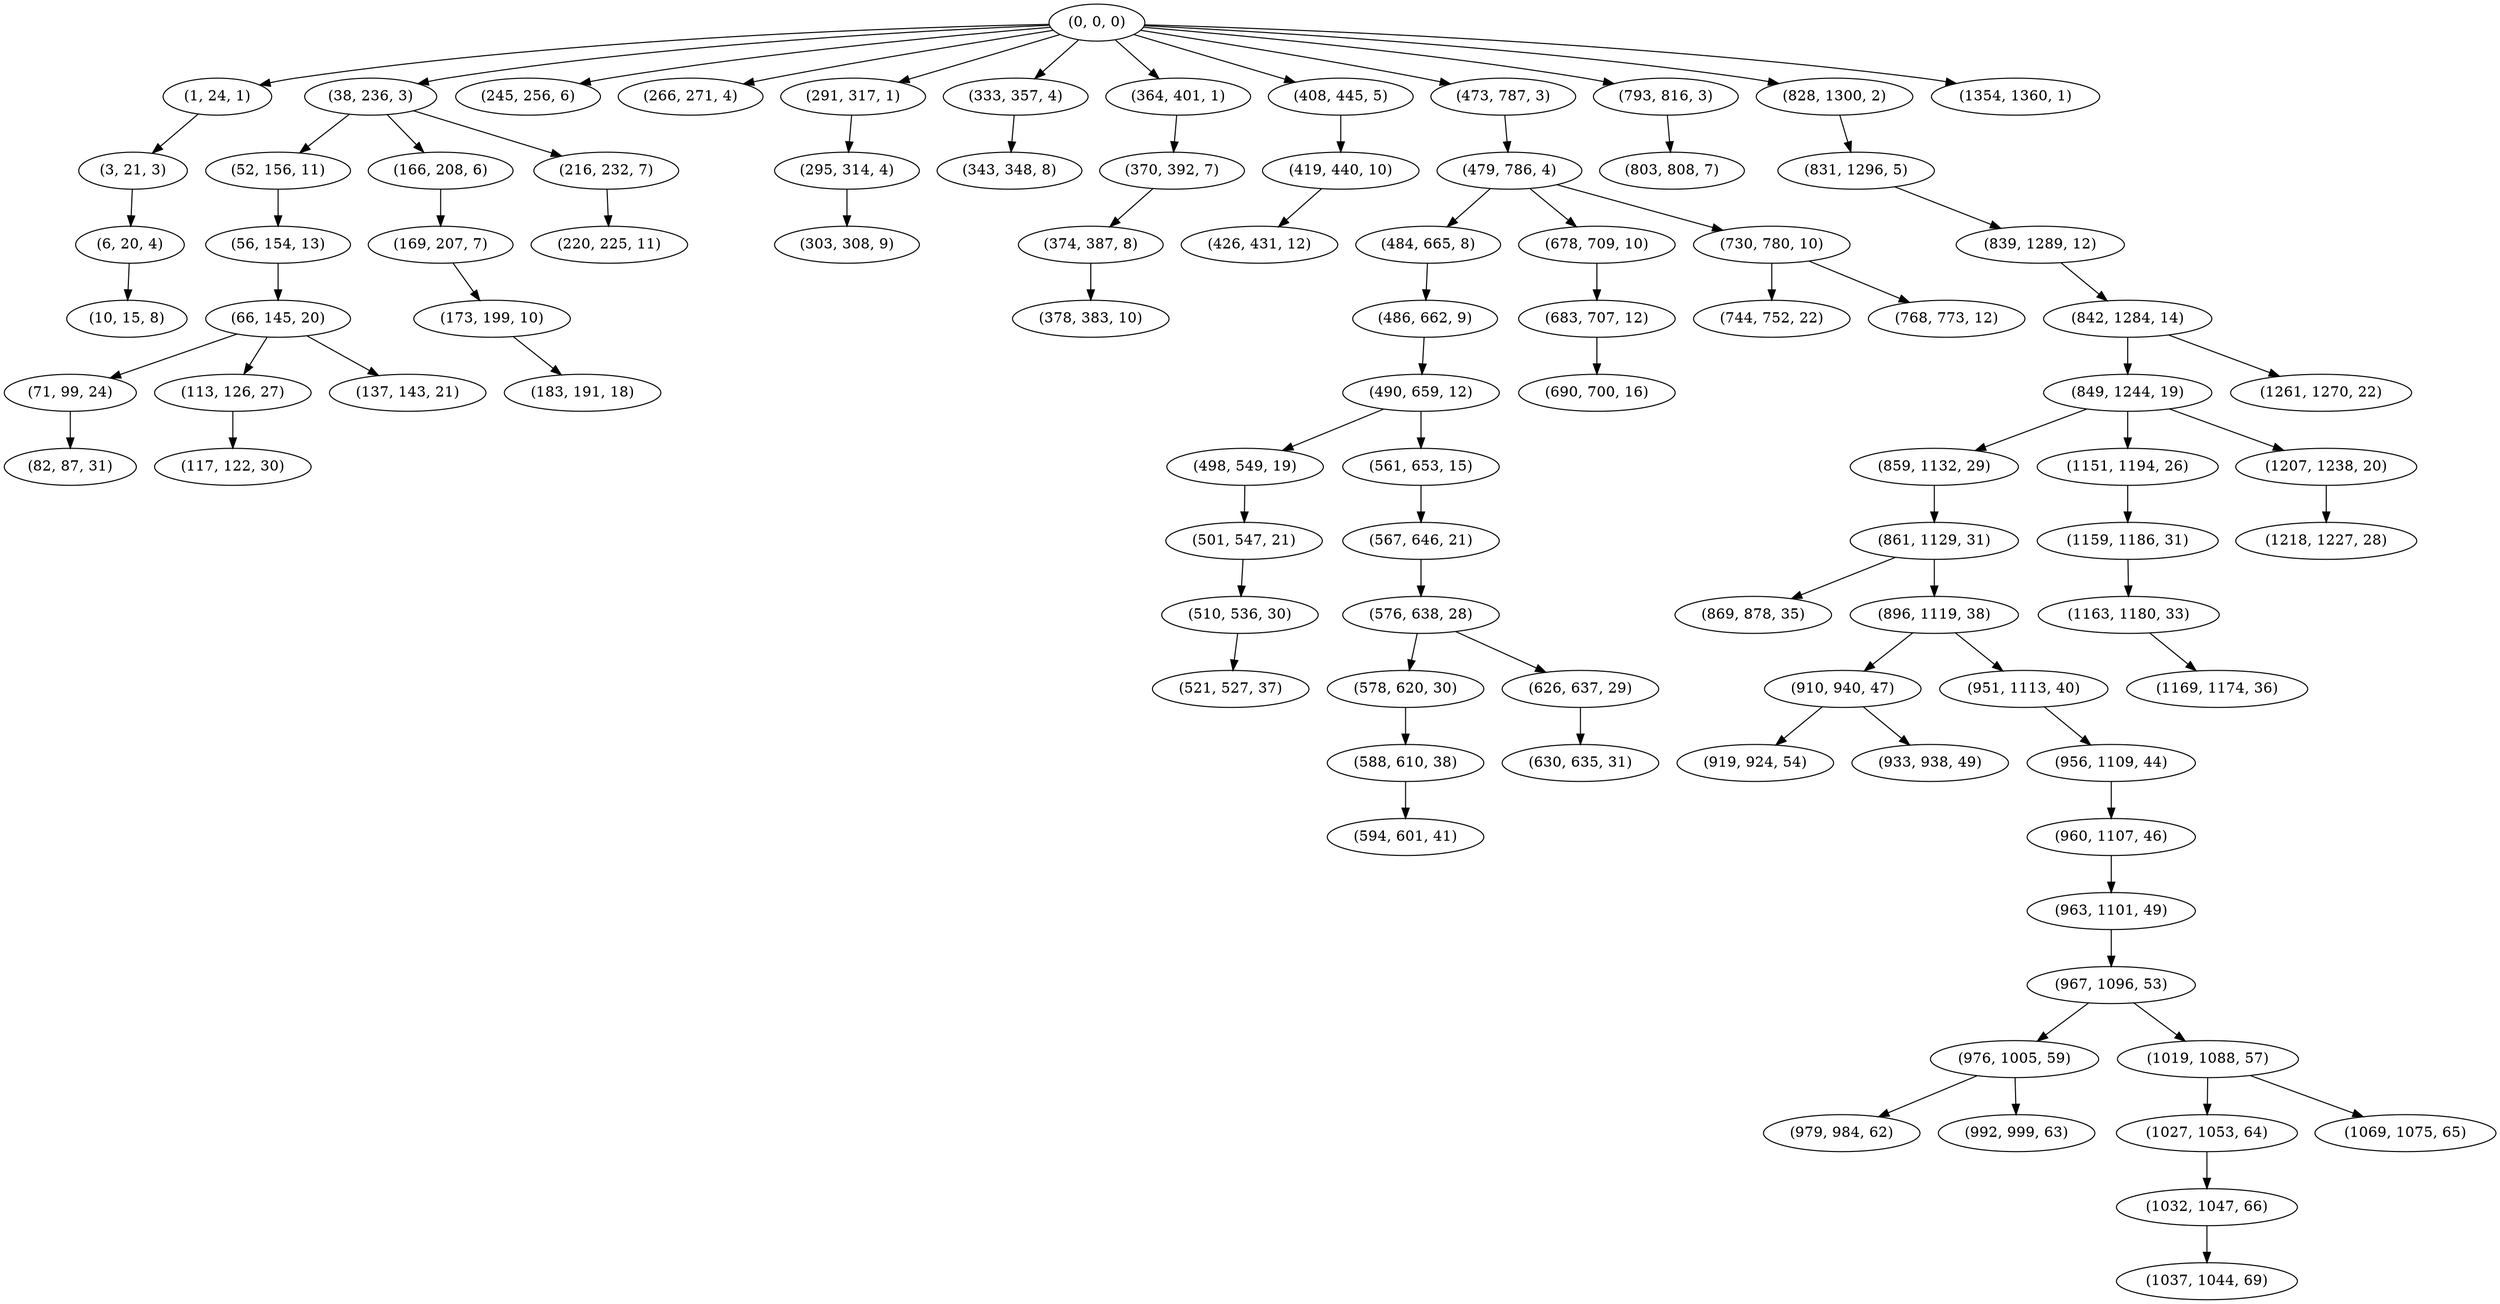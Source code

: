 digraph tree {
    "(0, 0, 0)";
    "(1, 24, 1)";
    "(3, 21, 3)";
    "(6, 20, 4)";
    "(10, 15, 8)";
    "(38, 236, 3)";
    "(52, 156, 11)";
    "(56, 154, 13)";
    "(66, 145, 20)";
    "(71, 99, 24)";
    "(82, 87, 31)";
    "(113, 126, 27)";
    "(117, 122, 30)";
    "(137, 143, 21)";
    "(166, 208, 6)";
    "(169, 207, 7)";
    "(173, 199, 10)";
    "(183, 191, 18)";
    "(216, 232, 7)";
    "(220, 225, 11)";
    "(245, 256, 6)";
    "(266, 271, 4)";
    "(291, 317, 1)";
    "(295, 314, 4)";
    "(303, 308, 9)";
    "(333, 357, 4)";
    "(343, 348, 8)";
    "(364, 401, 1)";
    "(370, 392, 7)";
    "(374, 387, 8)";
    "(378, 383, 10)";
    "(408, 445, 5)";
    "(419, 440, 10)";
    "(426, 431, 12)";
    "(473, 787, 3)";
    "(479, 786, 4)";
    "(484, 665, 8)";
    "(486, 662, 9)";
    "(490, 659, 12)";
    "(498, 549, 19)";
    "(501, 547, 21)";
    "(510, 536, 30)";
    "(521, 527, 37)";
    "(561, 653, 15)";
    "(567, 646, 21)";
    "(576, 638, 28)";
    "(578, 620, 30)";
    "(588, 610, 38)";
    "(594, 601, 41)";
    "(626, 637, 29)";
    "(630, 635, 31)";
    "(678, 709, 10)";
    "(683, 707, 12)";
    "(690, 700, 16)";
    "(730, 780, 10)";
    "(744, 752, 22)";
    "(768, 773, 12)";
    "(793, 816, 3)";
    "(803, 808, 7)";
    "(828, 1300, 2)";
    "(831, 1296, 5)";
    "(839, 1289, 12)";
    "(842, 1284, 14)";
    "(849, 1244, 19)";
    "(859, 1132, 29)";
    "(861, 1129, 31)";
    "(869, 878, 35)";
    "(896, 1119, 38)";
    "(910, 940, 47)";
    "(919, 924, 54)";
    "(933, 938, 49)";
    "(951, 1113, 40)";
    "(956, 1109, 44)";
    "(960, 1107, 46)";
    "(963, 1101, 49)";
    "(967, 1096, 53)";
    "(976, 1005, 59)";
    "(979, 984, 62)";
    "(992, 999, 63)";
    "(1019, 1088, 57)";
    "(1027, 1053, 64)";
    "(1032, 1047, 66)";
    "(1037, 1044, 69)";
    "(1069, 1075, 65)";
    "(1151, 1194, 26)";
    "(1159, 1186, 31)";
    "(1163, 1180, 33)";
    "(1169, 1174, 36)";
    "(1207, 1238, 20)";
    "(1218, 1227, 28)";
    "(1261, 1270, 22)";
    "(1354, 1360, 1)";
    "(0, 0, 0)" -> "(1, 24, 1)";
    "(0, 0, 0)" -> "(38, 236, 3)";
    "(0, 0, 0)" -> "(245, 256, 6)";
    "(0, 0, 0)" -> "(266, 271, 4)";
    "(0, 0, 0)" -> "(291, 317, 1)";
    "(0, 0, 0)" -> "(333, 357, 4)";
    "(0, 0, 0)" -> "(364, 401, 1)";
    "(0, 0, 0)" -> "(408, 445, 5)";
    "(0, 0, 0)" -> "(473, 787, 3)";
    "(0, 0, 0)" -> "(793, 816, 3)";
    "(0, 0, 0)" -> "(828, 1300, 2)";
    "(0, 0, 0)" -> "(1354, 1360, 1)";
    "(1, 24, 1)" -> "(3, 21, 3)";
    "(3, 21, 3)" -> "(6, 20, 4)";
    "(6, 20, 4)" -> "(10, 15, 8)";
    "(38, 236, 3)" -> "(52, 156, 11)";
    "(38, 236, 3)" -> "(166, 208, 6)";
    "(38, 236, 3)" -> "(216, 232, 7)";
    "(52, 156, 11)" -> "(56, 154, 13)";
    "(56, 154, 13)" -> "(66, 145, 20)";
    "(66, 145, 20)" -> "(71, 99, 24)";
    "(66, 145, 20)" -> "(113, 126, 27)";
    "(66, 145, 20)" -> "(137, 143, 21)";
    "(71, 99, 24)" -> "(82, 87, 31)";
    "(113, 126, 27)" -> "(117, 122, 30)";
    "(166, 208, 6)" -> "(169, 207, 7)";
    "(169, 207, 7)" -> "(173, 199, 10)";
    "(173, 199, 10)" -> "(183, 191, 18)";
    "(216, 232, 7)" -> "(220, 225, 11)";
    "(291, 317, 1)" -> "(295, 314, 4)";
    "(295, 314, 4)" -> "(303, 308, 9)";
    "(333, 357, 4)" -> "(343, 348, 8)";
    "(364, 401, 1)" -> "(370, 392, 7)";
    "(370, 392, 7)" -> "(374, 387, 8)";
    "(374, 387, 8)" -> "(378, 383, 10)";
    "(408, 445, 5)" -> "(419, 440, 10)";
    "(419, 440, 10)" -> "(426, 431, 12)";
    "(473, 787, 3)" -> "(479, 786, 4)";
    "(479, 786, 4)" -> "(484, 665, 8)";
    "(479, 786, 4)" -> "(678, 709, 10)";
    "(479, 786, 4)" -> "(730, 780, 10)";
    "(484, 665, 8)" -> "(486, 662, 9)";
    "(486, 662, 9)" -> "(490, 659, 12)";
    "(490, 659, 12)" -> "(498, 549, 19)";
    "(490, 659, 12)" -> "(561, 653, 15)";
    "(498, 549, 19)" -> "(501, 547, 21)";
    "(501, 547, 21)" -> "(510, 536, 30)";
    "(510, 536, 30)" -> "(521, 527, 37)";
    "(561, 653, 15)" -> "(567, 646, 21)";
    "(567, 646, 21)" -> "(576, 638, 28)";
    "(576, 638, 28)" -> "(578, 620, 30)";
    "(576, 638, 28)" -> "(626, 637, 29)";
    "(578, 620, 30)" -> "(588, 610, 38)";
    "(588, 610, 38)" -> "(594, 601, 41)";
    "(626, 637, 29)" -> "(630, 635, 31)";
    "(678, 709, 10)" -> "(683, 707, 12)";
    "(683, 707, 12)" -> "(690, 700, 16)";
    "(730, 780, 10)" -> "(744, 752, 22)";
    "(730, 780, 10)" -> "(768, 773, 12)";
    "(793, 816, 3)" -> "(803, 808, 7)";
    "(828, 1300, 2)" -> "(831, 1296, 5)";
    "(831, 1296, 5)" -> "(839, 1289, 12)";
    "(839, 1289, 12)" -> "(842, 1284, 14)";
    "(842, 1284, 14)" -> "(849, 1244, 19)";
    "(842, 1284, 14)" -> "(1261, 1270, 22)";
    "(849, 1244, 19)" -> "(859, 1132, 29)";
    "(849, 1244, 19)" -> "(1151, 1194, 26)";
    "(849, 1244, 19)" -> "(1207, 1238, 20)";
    "(859, 1132, 29)" -> "(861, 1129, 31)";
    "(861, 1129, 31)" -> "(869, 878, 35)";
    "(861, 1129, 31)" -> "(896, 1119, 38)";
    "(896, 1119, 38)" -> "(910, 940, 47)";
    "(896, 1119, 38)" -> "(951, 1113, 40)";
    "(910, 940, 47)" -> "(919, 924, 54)";
    "(910, 940, 47)" -> "(933, 938, 49)";
    "(951, 1113, 40)" -> "(956, 1109, 44)";
    "(956, 1109, 44)" -> "(960, 1107, 46)";
    "(960, 1107, 46)" -> "(963, 1101, 49)";
    "(963, 1101, 49)" -> "(967, 1096, 53)";
    "(967, 1096, 53)" -> "(976, 1005, 59)";
    "(967, 1096, 53)" -> "(1019, 1088, 57)";
    "(976, 1005, 59)" -> "(979, 984, 62)";
    "(976, 1005, 59)" -> "(992, 999, 63)";
    "(1019, 1088, 57)" -> "(1027, 1053, 64)";
    "(1019, 1088, 57)" -> "(1069, 1075, 65)";
    "(1027, 1053, 64)" -> "(1032, 1047, 66)";
    "(1032, 1047, 66)" -> "(1037, 1044, 69)";
    "(1151, 1194, 26)" -> "(1159, 1186, 31)";
    "(1159, 1186, 31)" -> "(1163, 1180, 33)";
    "(1163, 1180, 33)" -> "(1169, 1174, 36)";
    "(1207, 1238, 20)" -> "(1218, 1227, 28)";
}
